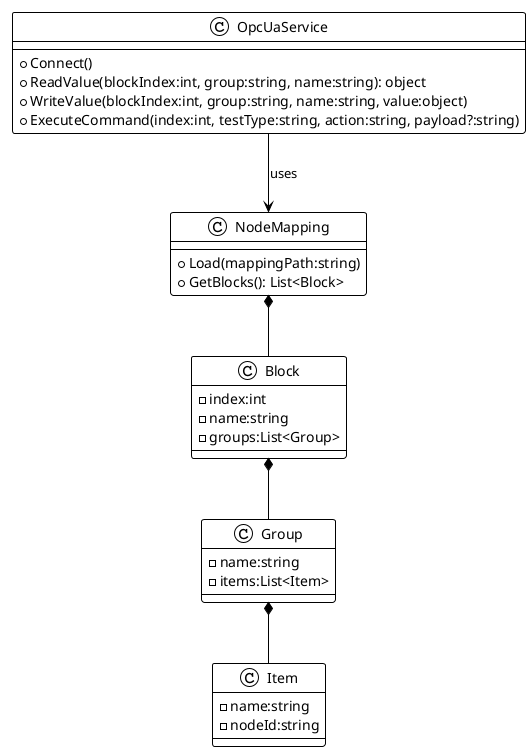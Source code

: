 ' Class diagram (simplified) for key backend components
@startuml
!theme plain

class OpcUaService {
  +Connect()
  +ReadValue(blockIndex:int, group:string, name:string): object
  +WriteValue(blockIndex:int, group:string, name:string, value:object)
  +ExecuteCommand(index:int, testType:string, action:string, payload?:string)
}

class NodeMapping {
  +Load(mappingPath:string)
  +GetBlocks(): List<Block>
}

class Block {
  -index:int
  -name:string
  -groups:List<Group>
}

class Group {
  -name:string
  -items:List<Item>
}

class Item {
  -name:string
  -nodeId:string
}

OpcUaService --> NodeMapping : uses
NodeMapping *-- Block
Block *-- Group
Group *-- Item

@enduml
